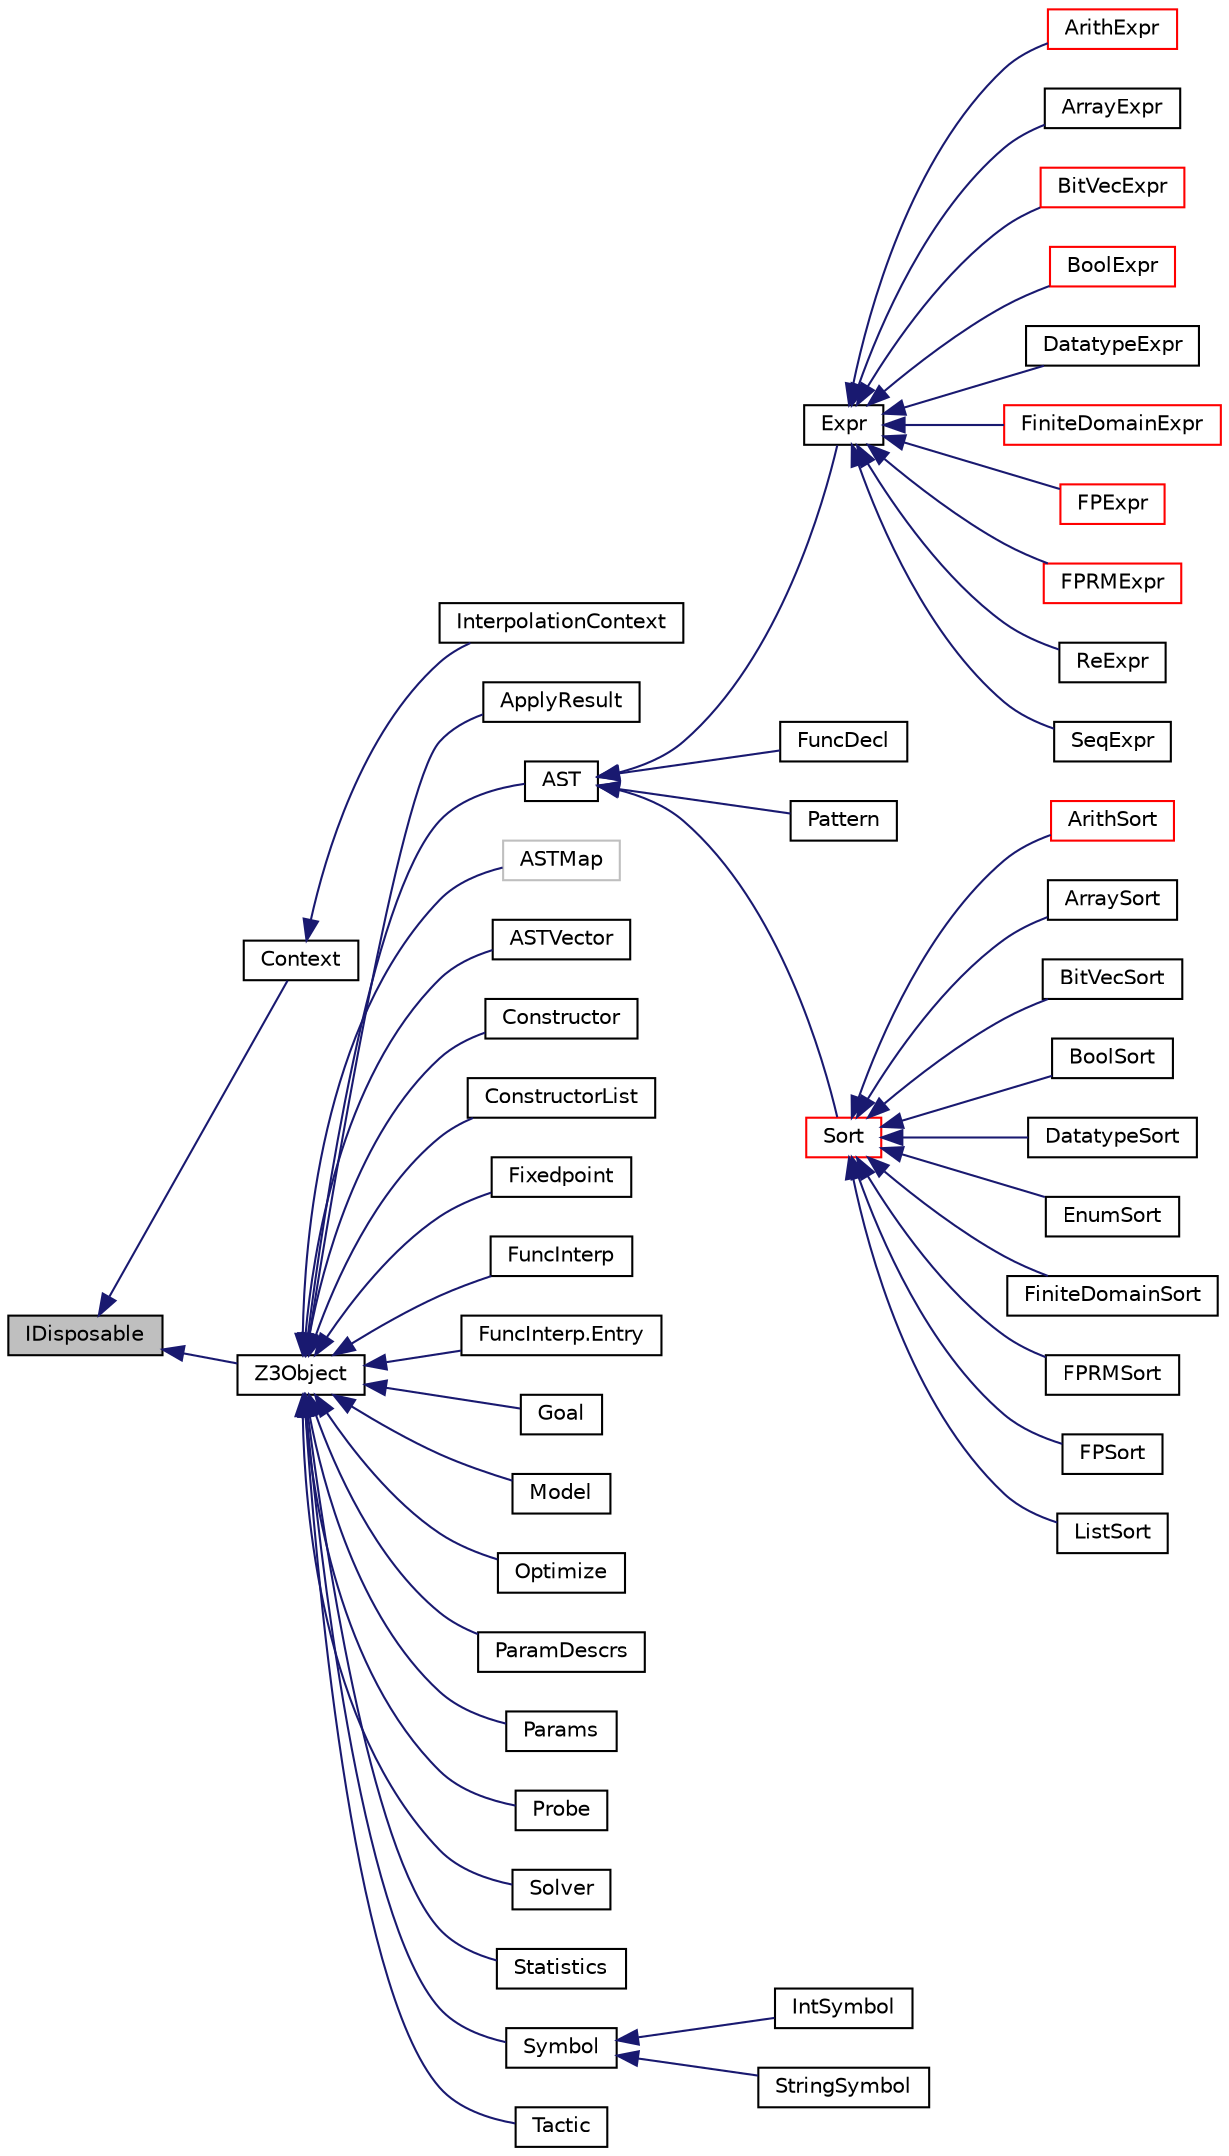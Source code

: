 digraph "IDisposable"
{
  edge [fontname="Helvetica",fontsize="10",labelfontname="Helvetica",labelfontsize="10"];
  node [fontname="Helvetica",fontsize="10",shape=record];
  rankdir="LR";
  Node1 [label="IDisposable",height=0.2,width=0.4,color="black", fillcolor="grey75", style="filled", fontcolor="black"];
  Node1 -> Node2 [dir="back",color="midnightblue",fontsize="10",style="solid",fontname="Helvetica"];
  Node2 [label="Context",height=0.2,width=0.4,color="black", fillcolor="white", style="filled",URL="$class_microsoft_1_1_z3_1_1_context.html",tooltip="The main interaction with Z3 happens via the Context. "];
  Node2 -> Node3 [dir="back",color="midnightblue",fontsize="10",style="solid",fontname="Helvetica"];
  Node3 [label="InterpolationContext",height=0.2,width=0.4,color="black", fillcolor="white", style="filled",URL="$class_microsoft_1_1_z3_1_1_interpolation_context.html",tooltip="The InterpolationContext is suitable for generation of interpolants. "];
  Node1 -> Node4 [dir="back",color="midnightblue",fontsize="10",style="solid",fontname="Helvetica"];
  Node4 [label="Z3Object",height=0.2,width=0.4,color="black", fillcolor="white", style="filled",URL="$class_microsoft_1_1_z3_1_1_z3_object.html",tooltip="Internal base class for interfacing with native Z3 objects. Should not be used externally. "];
  Node4 -> Node5 [dir="back",color="midnightblue",fontsize="10",style="solid",fontname="Helvetica"];
  Node5 [label="ApplyResult",height=0.2,width=0.4,color="black", fillcolor="white", style="filled",URL="$class_microsoft_1_1_z3_1_1_apply_result.html",tooltip="ApplyResult objects represent the result of an application of a tactic to a goal. It contains the sub..."];
  Node4 -> Node6 [dir="back",color="midnightblue",fontsize="10",style="solid",fontname="Helvetica"];
  Node6 [label="AST",height=0.2,width=0.4,color="black", fillcolor="white", style="filled",URL="$class_microsoft_1_1_z3_1_1_a_s_t.html",tooltip="The abstract syntax tree (AST) class. "];
  Node6 -> Node7 [dir="back",color="midnightblue",fontsize="10",style="solid",fontname="Helvetica"];
  Node7 [label="Expr",height=0.2,width=0.4,color="black", fillcolor="white", style="filled",URL="$class_microsoft_1_1_z3_1_1_expr.html",tooltip="Expressions are terms. "];
  Node7 -> Node8 [dir="back",color="midnightblue",fontsize="10",style="solid",fontname="Helvetica"];
  Node8 [label="ArithExpr",height=0.2,width=0.4,color="red", fillcolor="white", style="filled",URL="$class_microsoft_1_1_z3_1_1_arith_expr.html",tooltip="Arithmetic expressions (int/real) "];
  Node7 -> Node9 [dir="back",color="midnightblue",fontsize="10",style="solid",fontname="Helvetica"];
  Node9 [label="ArrayExpr",height=0.2,width=0.4,color="black", fillcolor="white", style="filled",URL="$class_microsoft_1_1_z3_1_1_array_expr.html",tooltip="Array expressions "];
  Node7 -> Node10 [dir="back",color="midnightblue",fontsize="10",style="solid",fontname="Helvetica"];
  Node10 [label="BitVecExpr",height=0.2,width=0.4,color="red", fillcolor="white", style="filled",URL="$class_microsoft_1_1_z3_1_1_bit_vec_expr.html",tooltip="Bit-vector expressions "];
  Node7 -> Node11 [dir="back",color="midnightblue",fontsize="10",style="solid",fontname="Helvetica"];
  Node11 [label="BoolExpr",height=0.2,width=0.4,color="red", fillcolor="white", style="filled",URL="$class_microsoft_1_1_z3_1_1_bool_expr.html",tooltip="Boolean expressions "];
  Node7 -> Node12 [dir="back",color="midnightblue",fontsize="10",style="solid",fontname="Helvetica"];
  Node12 [label="DatatypeExpr",height=0.2,width=0.4,color="black", fillcolor="white", style="filled",URL="$class_microsoft_1_1_z3_1_1_datatype_expr.html",tooltip="Datatype expressions "];
  Node7 -> Node13 [dir="back",color="midnightblue",fontsize="10",style="solid",fontname="Helvetica"];
  Node13 [label="FiniteDomainExpr",height=0.2,width=0.4,color="red", fillcolor="white", style="filled",URL="$class_microsoft_1_1_z3_1_1_finite_domain_expr.html",tooltip="Finite-domain expressions "];
  Node7 -> Node14 [dir="back",color="midnightblue",fontsize="10",style="solid",fontname="Helvetica"];
  Node14 [label="FPExpr",height=0.2,width=0.4,color="red", fillcolor="white", style="filled",URL="$class_microsoft_1_1_z3_1_1_f_p_expr.html",tooltip="FloatingPoint Expressions "];
  Node7 -> Node15 [dir="back",color="midnightblue",fontsize="10",style="solid",fontname="Helvetica"];
  Node15 [label="FPRMExpr",height=0.2,width=0.4,color="red", fillcolor="white", style="filled",URL="$class_microsoft_1_1_z3_1_1_f_p_r_m_expr.html",tooltip="FloatingPoint RoundingMode Expressions "];
  Node7 -> Node16 [dir="back",color="midnightblue",fontsize="10",style="solid",fontname="Helvetica"];
  Node16 [label="ReExpr",height=0.2,width=0.4,color="black", fillcolor="white", style="filled",URL="$class_microsoft_1_1_z3_1_1_re_expr.html",tooltip="Regular expression expressions "];
  Node7 -> Node17 [dir="back",color="midnightblue",fontsize="10",style="solid",fontname="Helvetica"];
  Node17 [label="SeqExpr",height=0.2,width=0.4,color="black", fillcolor="white", style="filled",URL="$class_microsoft_1_1_z3_1_1_seq_expr.html",tooltip="Sequence expressions "];
  Node6 -> Node18 [dir="back",color="midnightblue",fontsize="10",style="solid",fontname="Helvetica"];
  Node18 [label="FuncDecl",height=0.2,width=0.4,color="black", fillcolor="white", style="filled",URL="$class_microsoft_1_1_z3_1_1_func_decl.html",tooltip="Function declarations. "];
  Node6 -> Node19 [dir="back",color="midnightblue",fontsize="10",style="solid",fontname="Helvetica"];
  Node19 [label="Pattern",height=0.2,width=0.4,color="black", fillcolor="white", style="filled",URL="$class_microsoft_1_1_z3_1_1_pattern.html",tooltip="Patterns comprise a list of terms. The list should be non-empty. If the list comprises of more than o..."];
  Node6 -> Node20 [dir="back",color="midnightblue",fontsize="10",style="solid",fontname="Helvetica"];
  Node20 [label="Sort",height=0.2,width=0.4,color="red", fillcolor="white", style="filled",URL="$class_microsoft_1_1_z3_1_1_sort.html",tooltip="The Sort class implements type information for ASTs. "];
  Node20 -> Node21 [dir="back",color="midnightblue",fontsize="10",style="solid",fontname="Helvetica"];
  Node21 [label="ArithSort",height=0.2,width=0.4,color="red", fillcolor="white", style="filled",URL="$class_microsoft_1_1_z3_1_1_arith_sort.html",tooltip="An arithmetic sort, i.e., Int or Real. "];
  Node20 -> Node22 [dir="back",color="midnightblue",fontsize="10",style="solid",fontname="Helvetica"];
  Node22 [label="ArraySort",height=0.2,width=0.4,color="black", fillcolor="white", style="filled",URL="$class_microsoft_1_1_z3_1_1_array_sort.html",tooltip="Array sorts. "];
  Node20 -> Node23 [dir="back",color="midnightblue",fontsize="10",style="solid",fontname="Helvetica"];
  Node23 [label="BitVecSort",height=0.2,width=0.4,color="black", fillcolor="white", style="filled",URL="$class_microsoft_1_1_z3_1_1_bit_vec_sort.html",tooltip="Bit-vector sorts. "];
  Node20 -> Node24 [dir="back",color="midnightblue",fontsize="10",style="solid",fontname="Helvetica"];
  Node24 [label="BoolSort",height=0.2,width=0.4,color="black", fillcolor="white", style="filled",URL="$class_microsoft_1_1_z3_1_1_bool_sort.html",tooltip="A Boolean sort. "];
  Node20 -> Node25 [dir="back",color="midnightblue",fontsize="10",style="solid",fontname="Helvetica"];
  Node25 [label="DatatypeSort",height=0.2,width=0.4,color="black", fillcolor="white", style="filled",URL="$class_microsoft_1_1_z3_1_1_datatype_sort.html",tooltip="Datatype sorts. "];
  Node20 -> Node26 [dir="back",color="midnightblue",fontsize="10",style="solid",fontname="Helvetica"];
  Node26 [label="EnumSort",height=0.2,width=0.4,color="black", fillcolor="white", style="filled",URL="$class_microsoft_1_1_z3_1_1_enum_sort.html",tooltip="Enumeration sorts. "];
  Node20 -> Node27 [dir="back",color="midnightblue",fontsize="10",style="solid",fontname="Helvetica"];
  Node27 [label="FiniteDomainSort",height=0.2,width=0.4,color="black", fillcolor="white", style="filled",URL="$class_microsoft_1_1_z3_1_1_finite_domain_sort.html",tooltip="Finite domain sorts. "];
  Node20 -> Node28 [dir="back",color="midnightblue",fontsize="10",style="solid",fontname="Helvetica"];
  Node28 [label="FPRMSort",height=0.2,width=0.4,color="black", fillcolor="white", style="filled",URL="$class_microsoft_1_1_z3_1_1_f_p_r_m_sort.html",tooltip="The FloatingPoint RoundingMode sort "];
  Node20 -> Node29 [dir="back",color="midnightblue",fontsize="10",style="solid",fontname="Helvetica"];
  Node29 [label="FPSort",height=0.2,width=0.4,color="black", fillcolor="white", style="filled",URL="$class_microsoft_1_1_z3_1_1_f_p_sort.html",tooltip="FloatingPoint sort "];
  Node20 -> Node30 [dir="back",color="midnightblue",fontsize="10",style="solid",fontname="Helvetica"];
  Node30 [label="ListSort",height=0.2,width=0.4,color="black", fillcolor="white", style="filled",URL="$class_microsoft_1_1_z3_1_1_list_sort.html",tooltip="List sorts. "];
  Node4 -> Node31 [dir="back",color="midnightblue",fontsize="10",style="solid",fontname="Helvetica"];
  Node31 [label="ASTMap",height=0.2,width=0.4,color="grey75", fillcolor="white", style="filled",tooltip="Map from AST to AST "];
  Node4 -> Node32 [dir="back",color="midnightblue",fontsize="10",style="solid",fontname="Helvetica"];
  Node32 [label="ASTVector",height=0.2,width=0.4,color="black", fillcolor="white", style="filled",URL="$class_microsoft_1_1_z3_1_1_a_s_t_vector.html",tooltip="Vectors of ASTs. "];
  Node4 -> Node33 [dir="back",color="midnightblue",fontsize="10",style="solid",fontname="Helvetica"];
  Node33 [label="Constructor",height=0.2,width=0.4,color="black", fillcolor="white", style="filled",URL="$class_microsoft_1_1_z3_1_1_constructor.html",tooltip="Constructors are used for datatype sorts. "];
  Node4 -> Node34 [dir="back",color="midnightblue",fontsize="10",style="solid",fontname="Helvetica"];
  Node34 [label="ConstructorList",height=0.2,width=0.4,color="black", fillcolor="white", style="filled",URL="$class_microsoft_1_1_z3_1_1_constructor_list.html",tooltip="Lists of constructors "];
  Node4 -> Node35 [dir="back",color="midnightblue",fontsize="10",style="solid",fontname="Helvetica"];
  Node35 [label="Fixedpoint",height=0.2,width=0.4,color="black", fillcolor="white", style="filled",URL="$class_microsoft_1_1_z3_1_1_fixedpoint.html",tooltip="Object for managing fixedpoints "];
  Node4 -> Node36 [dir="back",color="midnightblue",fontsize="10",style="solid",fontname="Helvetica"];
  Node36 [label="FuncInterp",height=0.2,width=0.4,color="black", fillcolor="white", style="filled",URL="$class_microsoft_1_1_z3_1_1_func_interp.html",tooltip="A function interpretation is represented as a finite map and an &#39;else&#39; value. Each entry in the finit..."];
  Node4 -> Node37 [dir="back",color="midnightblue",fontsize="10",style="solid",fontname="Helvetica"];
  Node37 [label="FuncInterp.Entry",height=0.2,width=0.4,color="black", fillcolor="white", style="filled",URL="$class_microsoft_1_1_z3_1_1_func_interp_1_1_entry.html",tooltip="An Entry object represents an element in the finite map used to encode a function interpretation..."];
  Node4 -> Node38 [dir="back",color="midnightblue",fontsize="10",style="solid",fontname="Helvetica"];
  Node38 [label="Goal",height=0.2,width=0.4,color="black", fillcolor="white", style="filled",URL="$class_microsoft_1_1_z3_1_1_goal.html",tooltip="A goal (aka problem). A goal is essentially a set of formulas, that can be solved and/or transformed ..."];
  Node4 -> Node39 [dir="back",color="midnightblue",fontsize="10",style="solid",fontname="Helvetica"];
  Node39 [label="Model",height=0.2,width=0.4,color="black", fillcolor="white", style="filled",URL="$class_microsoft_1_1_z3_1_1_model.html",tooltip="A Model contains interpretations (assignments) of constants and functions. "];
  Node4 -> Node40 [dir="back",color="midnightblue",fontsize="10",style="solid",fontname="Helvetica"];
  Node40 [label="Optimize",height=0.2,width=0.4,color="black", fillcolor="white", style="filled",URL="$class_microsoft_1_1_z3_1_1_optimize.html",tooltip="Object for managing optimizization context "];
  Node4 -> Node41 [dir="back",color="midnightblue",fontsize="10",style="solid",fontname="Helvetica"];
  Node41 [label="ParamDescrs",height=0.2,width=0.4,color="black", fillcolor="white", style="filled",URL="$class_microsoft_1_1_z3_1_1_param_descrs.html",tooltip="A ParamDescrs describes a set of parameters. "];
  Node4 -> Node42 [dir="back",color="midnightblue",fontsize="10",style="solid",fontname="Helvetica"];
  Node42 [label="Params",height=0.2,width=0.4,color="black", fillcolor="white", style="filled",URL="$class_microsoft_1_1_z3_1_1_params.html",tooltip="A Params objects represents a configuration in the form of Symbol/value pairs. "];
  Node4 -> Node43 [dir="back",color="midnightblue",fontsize="10",style="solid",fontname="Helvetica"];
  Node43 [label="Probe",height=0.2,width=0.4,color="black", fillcolor="white", style="filled",URL="$class_microsoft_1_1_z3_1_1_probe.html",tooltip="Probes are used to inspect a goal (aka problem) and collect information that may be used to decide wh..."];
  Node4 -> Node44 [dir="back",color="midnightblue",fontsize="10",style="solid",fontname="Helvetica"];
  Node44 [label="Solver",height=0.2,width=0.4,color="black", fillcolor="white", style="filled",URL="$class_microsoft_1_1_z3_1_1_solver.html",tooltip="Solvers. "];
  Node4 -> Node45 [dir="back",color="midnightblue",fontsize="10",style="solid",fontname="Helvetica"];
  Node45 [label="Statistics",height=0.2,width=0.4,color="black", fillcolor="white", style="filled",URL="$class_microsoft_1_1_z3_1_1_statistics.html",tooltip="Objects of this class track statistical information about solvers. "];
  Node4 -> Node46 [dir="back",color="midnightblue",fontsize="10",style="solid",fontname="Helvetica"];
  Node46 [label="Symbol",height=0.2,width=0.4,color="black", fillcolor="white", style="filled",URL="$class_microsoft_1_1_z3_1_1_symbol.html",tooltip="Symbols are used to name several term and type constructors. "];
  Node46 -> Node47 [dir="back",color="midnightblue",fontsize="10",style="solid",fontname="Helvetica"];
  Node47 [label="IntSymbol",height=0.2,width=0.4,color="black", fillcolor="white", style="filled",URL="$class_microsoft_1_1_z3_1_1_int_symbol.html",tooltip="Numbered symbols "];
  Node46 -> Node48 [dir="back",color="midnightblue",fontsize="10",style="solid",fontname="Helvetica"];
  Node48 [label="StringSymbol",height=0.2,width=0.4,color="black", fillcolor="white", style="filled",URL="$class_microsoft_1_1_z3_1_1_string_symbol.html",tooltip="Named symbols "];
  Node4 -> Node49 [dir="back",color="midnightblue",fontsize="10",style="solid",fontname="Helvetica"];
  Node49 [label="Tactic",height=0.2,width=0.4,color="black", fillcolor="white", style="filled",URL="$class_microsoft_1_1_z3_1_1_tactic.html",tooltip="Tactics are the basic building block for creating custom solvers for specific problem domains..."];
}
